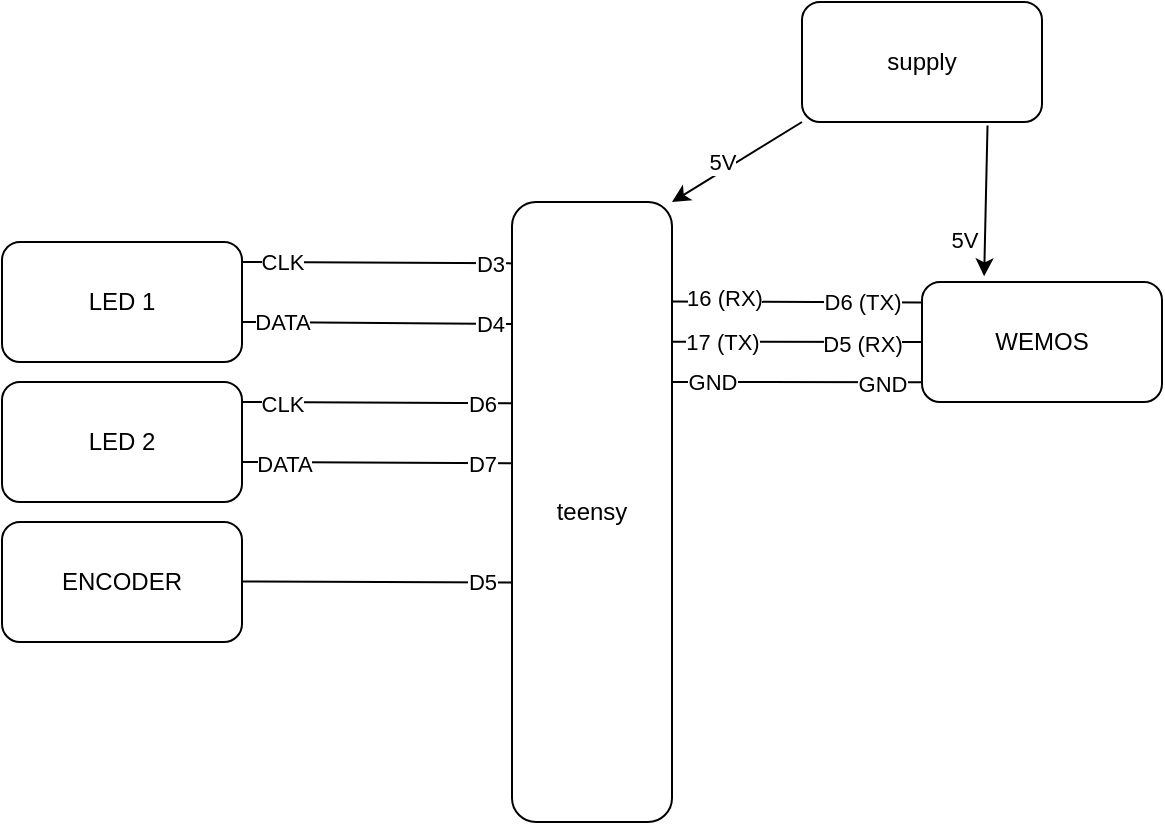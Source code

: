 <mxfile version="22.1.2" type="device">
  <diagram name="Page-1" id="C3hQV7v_ILVm_ndHf0w9">
    <mxGraphModel dx="1114" dy="803" grid="1" gridSize="10" guides="1" tooltips="1" connect="1" arrows="1" fold="1" page="1" pageScale="1" pageWidth="850" pageHeight="1100" math="0" shadow="0">
      <root>
        <mxCell id="0" />
        <mxCell id="1" parent="0" />
        <mxCell id="PmnncMvsqlEIMvX5Fx-m-3" style="rounded=0;orthogonalLoop=1;jettySize=auto;html=1;exitX=0.005;exitY=0.099;exitDx=0;exitDy=0;exitPerimeter=0;endArrow=none;endFill=0;" edge="1" parent="1" source="PmnncMvsqlEIMvX5Fx-m-1">
          <mxGeometry relative="1" as="geometry">
            <mxPoint x="250" y="190" as="targetPoint" />
            <mxPoint x="380" y="190" as="sourcePoint" />
          </mxGeometry>
        </mxCell>
        <mxCell id="PmnncMvsqlEIMvX5Fx-m-9" value="D3" style="edgeLabel;html=1;align=center;verticalAlign=middle;resizable=0;points=[];" vertex="1" connectable="0" parent="PmnncMvsqlEIMvX5Fx-m-3">
          <mxGeometry x="-0.831" relative="1" as="geometry">
            <mxPoint as="offset" />
          </mxGeometry>
        </mxCell>
        <mxCell id="PmnncMvsqlEIMvX5Fx-m-10" value="CLK" style="edgeLabel;html=1;align=center;verticalAlign=middle;resizable=0;points=[];" vertex="1" connectable="0" parent="PmnncMvsqlEIMvX5Fx-m-3">
          <mxGeometry x="0.765" relative="1" as="geometry">
            <mxPoint x="4" as="offset" />
          </mxGeometry>
        </mxCell>
        <mxCell id="PmnncMvsqlEIMvX5Fx-m-1" value="teensy" style="rounded=1;whiteSpace=wrap;html=1;" vertex="1" parent="1">
          <mxGeometry x="385" y="160" width="80" height="310" as="geometry" />
        </mxCell>
        <mxCell id="PmnncMvsqlEIMvX5Fx-m-4" value="LED 1" style="rounded=1;whiteSpace=wrap;html=1;" vertex="1" parent="1">
          <mxGeometry x="130" y="180" width="120" height="60" as="geometry" />
        </mxCell>
        <mxCell id="PmnncMvsqlEIMvX5Fx-m-5" value="LED 2" style="rounded=1;whiteSpace=wrap;html=1;" vertex="1" parent="1">
          <mxGeometry x="130" y="250" width="120" height="60" as="geometry" />
        </mxCell>
        <mxCell id="PmnncMvsqlEIMvX5Fx-m-6" style="rounded=0;orthogonalLoop=1;jettySize=auto;html=1;exitX=0.005;exitY=0.389;exitDx=0;exitDy=0;entryX=1;entryY=0.5;entryDx=0;entryDy=0;exitPerimeter=0;endArrow=none;endFill=0;" edge="1" parent="1">
          <mxGeometry relative="1" as="geometry">
            <mxPoint x="250" y="260" as="targetPoint" />
            <mxPoint x="385.4" y="260.59" as="sourcePoint" />
          </mxGeometry>
        </mxCell>
        <mxCell id="PmnncMvsqlEIMvX5Fx-m-14" value="D6" style="edgeLabel;html=1;align=center;verticalAlign=middle;resizable=0;points=[];" vertex="1" connectable="0" parent="PmnncMvsqlEIMvX5Fx-m-6">
          <mxGeometry x="-0.667" y="1" relative="1" as="geometry">
            <mxPoint x="7" y="-1" as="offset" />
          </mxGeometry>
        </mxCell>
        <mxCell id="PmnncMvsqlEIMvX5Fx-m-15" value="CLK" style="edgeLabel;html=1;align=center;verticalAlign=middle;resizable=0;points=[];" vertex="1" connectable="0" parent="PmnncMvsqlEIMvX5Fx-m-6">
          <mxGeometry x="0.709" y="-1" relative="1" as="geometry">
            <mxPoint y="2" as="offset" />
          </mxGeometry>
        </mxCell>
        <mxCell id="PmnncMvsqlEIMvX5Fx-m-11" style="rounded=0;orthogonalLoop=1;jettySize=auto;html=1;exitX=0.005;exitY=0.099;exitDx=0;exitDy=0;exitPerimeter=0;endArrow=none;endFill=0;" edge="1" parent="1">
          <mxGeometry relative="1" as="geometry">
            <mxPoint x="250" y="220" as="targetPoint" />
            <mxPoint x="385" y="221" as="sourcePoint" />
          </mxGeometry>
        </mxCell>
        <mxCell id="PmnncMvsqlEIMvX5Fx-m-12" value="D4" style="edgeLabel;html=1;align=center;verticalAlign=middle;resizable=0;points=[];" vertex="1" connectable="0" parent="PmnncMvsqlEIMvX5Fx-m-11">
          <mxGeometry x="-0.831" relative="1" as="geometry">
            <mxPoint as="offset" />
          </mxGeometry>
        </mxCell>
        <mxCell id="PmnncMvsqlEIMvX5Fx-m-13" value="DATA" style="edgeLabel;html=1;align=center;verticalAlign=middle;resizable=0;points=[];" vertex="1" connectable="0" parent="PmnncMvsqlEIMvX5Fx-m-11">
          <mxGeometry x="0.765" relative="1" as="geometry">
            <mxPoint x="4" as="offset" />
          </mxGeometry>
        </mxCell>
        <mxCell id="PmnncMvsqlEIMvX5Fx-m-16" style="rounded=0;orthogonalLoop=1;jettySize=auto;html=1;exitX=0.005;exitY=0.389;exitDx=0;exitDy=0;entryX=1;entryY=0.5;entryDx=0;entryDy=0;exitPerimeter=0;endArrow=none;endFill=0;" edge="1" parent="1">
          <mxGeometry relative="1" as="geometry">
            <mxPoint x="249.6" y="290" as="targetPoint" />
            <mxPoint x="385" y="290.59" as="sourcePoint" />
          </mxGeometry>
        </mxCell>
        <mxCell id="PmnncMvsqlEIMvX5Fx-m-17" value="D7" style="edgeLabel;html=1;align=center;verticalAlign=middle;resizable=0;points=[];" vertex="1" connectable="0" parent="PmnncMvsqlEIMvX5Fx-m-16">
          <mxGeometry x="-0.667" y="1" relative="1" as="geometry">
            <mxPoint x="7" y="-1" as="offset" />
          </mxGeometry>
        </mxCell>
        <mxCell id="PmnncMvsqlEIMvX5Fx-m-18" value="DATA" style="edgeLabel;html=1;align=center;verticalAlign=middle;resizable=0;points=[];" vertex="1" connectable="0" parent="PmnncMvsqlEIMvX5Fx-m-16">
          <mxGeometry x="0.709" y="-1" relative="1" as="geometry">
            <mxPoint x="1" y="2" as="offset" />
          </mxGeometry>
        </mxCell>
        <mxCell id="PmnncMvsqlEIMvX5Fx-m-19" value="ENCODER" style="rounded=1;whiteSpace=wrap;html=1;" vertex="1" parent="1">
          <mxGeometry x="130" y="320" width="120" height="60" as="geometry" />
        </mxCell>
        <mxCell id="PmnncMvsqlEIMvX5Fx-m-20" style="rounded=0;orthogonalLoop=1;jettySize=auto;html=1;exitX=0.005;exitY=0.389;exitDx=0;exitDy=0;entryX=1;entryY=0.5;entryDx=0;entryDy=0;exitPerimeter=0;endArrow=none;endFill=0;" edge="1" parent="1">
          <mxGeometry relative="1" as="geometry">
            <mxPoint x="250.0" y="349.69" as="targetPoint" />
            <mxPoint x="385.4" y="350.28" as="sourcePoint" />
          </mxGeometry>
        </mxCell>
        <mxCell id="PmnncMvsqlEIMvX5Fx-m-21" value="D5" style="edgeLabel;html=1;align=center;verticalAlign=middle;resizable=0;points=[];" vertex="1" connectable="0" parent="PmnncMvsqlEIMvX5Fx-m-20">
          <mxGeometry x="-0.667" y="1" relative="1" as="geometry">
            <mxPoint x="7" y="-1" as="offset" />
          </mxGeometry>
        </mxCell>
        <mxCell id="PmnncMvsqlEIMvX5Fx-m-23" value="WEMOS" style="rounded=1;whiteSpace=wrap;html=1;" vertex="1" parent="1">
          <mxGeometry x="590" y="200" width="120" height="60" as="geometry" />
        </mxCell>
        <mxCell id="PmnncMvsqlEIMvX5Fx-m-24" style="rounded=0;orthogonalLoop=1;jettySize=auto;html=1;exitX=0.989;exitY=0.183;exitDx=0;exitDy=0;entryX=-0.008;entryY=0.287;entryDx=0;entryDy=0;exitPerimeter=0;entryPerimeter=0;endArrow=none;endFill=0;" edge="1" parent="1">
          <mxGeometry relative="1" as="geometry">
            <mxPoint x="589.92" y="210.25" as="targetPoint" />
            <mxPoint x="465" y="209.76" as="sourcePoint" />
          </mxGeometry>
        </mxCell>
        <mxCell id="PmnncMvsqlEIMvX5Fx-m-25" value="16 (RX)" style="edgeLabel;html=1;align=center;verticalAlign=middle;resizable=0;points=[];" vertex="1" connectable="0" parent="PmnncMvsqlEIMvX5Fx-m-24">
          <mxGeometry x="-0.667" y="1" relative="1" as="geometry">
            <mxPoint x="5" y="-1" as="offset" />
          </mxGeometry>
        </mxCell>
        <mxCell id="PmnncMvsqlEIMvX5Fx-m-28" value="D6 (TX)" style="edgeLabel;html=1;align=center;verticalAlign=middle;resizable=0;points=[];" vertex="1" connectable="0" parent="PmnncMvsqlEIMvX5Fx-m-24">
          <mxGeometry x="0.581" relative="1" as="geometry">
            <mxPoint x="-4" as="offset" />
          </mxGeometry>
        </mxCell>
        <mxCell id="PmnncMvsqlEIMvX5Fx-m-26" style="rounded=0;orthogonalLoop=1;jettySize=auto;html=1;exitX=0.989;exitY=0.183;exitDx=0;exitDy=0;entryX=0;entryY=0.5;entryDx=0;entryDy=0;exitPerimeter=0;endArrow=none;endFill=0;" edge="1" parent="1" target="PmnncMvsqlEIMvX5Fx-m-23">
          <mxGeometry relative="1" as="geometry">
            <mxPoint x="560" y="229.87" as="targetPoint" />
            <mxPoint x="465" y="229.87" as="sourcePoint" />
            <Array as="points">
              <mxPoint x="580" y="230" />
            </Array>
          </mxGeometry>
        </mxCell>
        <mxCell id="PmnncMvsqlEIMvX5Fx-m-27" value="17 (TX)" style="edgeLabel;html=1;align=center;verticalAlign=middle;resizable=0;points=[];" vertex="1" connectable="0" parent="PmnncMvsqlEIMvX5Fx-m-26">
          <mxGeometry x="-0.667" y="1" relative="1" as="geometry">
            <mxPoint x="4" y="1" as="offset" />
          </mxGeometry>
        </mxCell>
        <mxCell id="PmnncMvsqlEIMvX5Fx-m-29" value="D5 (RX)" style="edgeLabel;html=1;align=center;verticalAlign=middle;resizable=0;points=[];" vertex="1" connectable="0" parent="PmnncMvsqlEIMvX5Fx-m-26">
          <mxGeometry x="0.516" y="-1" relative="1" as="geometry">
            <mxPoint as="offset" />
          </mxGeometry>
        </mxCell>
        <mxCell id="PmnncMvsqlEIMvX5Fx-m-30" style="rounded=0;orthogonalLoop=1;jettySize=auto;html=1;exitX=0.989;exitY=0.183;exitDx=0;exitDy=0;entryX=0;entryY=0.5;entryDx=0;entryDy=0;exitPerimeter=0;endArrow=none;endFill=0;" edge="1" parent="1">
          <mxGeometry relative="1" as="geometry">
            <mxPoint x="590" y="250.13" as="targetPoint" />
            <mxPoint x="465" y="250" as="sourcePoint" />
          </mxGeometry>
        </mxCell>
        <mxCell id="PmnncMvsqlEIMvX5Fx-m-31" value="GND" style="edgeLabel;html=1;align=center;verticalAlign=middle;resizable=0;points=[];" vertex="1" connectable="0" parent="PmnncMvsqlEIMvX5Fx-m-30">
          <mxGeometry x="-0.667" y="1" relative="1" as="geometry">
            <mxPoint x="-1" y="1" as="offset" />
          </mxGeometry>
        </mxCell>
        <mxCell id="PmnncMvsqlEIMvX5Fx-m-32" value="GND" style="edgeLabel;html=1;align=center;verticalAlign=middle;resizable=0;points=[];" vertex="1" connectable="0" parent="PmnncMvsqlEIMvX5Fx-m-30">
          <mxGeometry x="0.516" y="-1" relative="1" as="geometry">
            <mxPoint x="10" as="offset" />
          </mxGeometry>
        </mxCell>
        <mxCell id="PmnncMvsqlEIMvX5Fx-m-33" style="rounded=0;orthogonalLoop=1;jettySize=auto;html=1;entryX=0.259;entryY=-0.047;entryDx=0;entryDy=0;entryPerimeter=0;exitX=0.773;exitY=1.03;exitDx=0;exitDy=0;exitPerimeter=0;" edge="1" parent="1" source="PmnncMvsqlEIMvX5Fx-m-36" target="PmnncMvsqlEIMvX5Fx-m-23">
          <mxGeometry relative="1" as="geometry">
            <mxPoint x="645" y="190.13" as="targetPoint" />
            <mxPoint x="580" y="129.487" as="sourcePoint" />
          </mxGeometry>
        </mxCell>
        <mxCell id="PmnncMvsqlEIMvX5Fx-m-35" value="5V" style="edgeLabel;html=1;align=center;verticalAlign=middle;resizable=0;points=[];" vertex="1" connectable="0" parent="PmnncMvsqlEIMvX5Fx-m-33">
          <mxGeometry x="0.516" y="-1" relative="1" as="geometry">
            <mxPoint x="-10" as="offset" />
          </mxGeometry>
        </mxCell>
        <mxCell id="PmnncMvsqlEIMvX5Fx-m-36" value="supply" style="rounded=1;whiteSpace=wrap;html=1;" vertex="1" parent="1">
          <mxGeometry x="530" y="60" width="120" height="60" as="geometry" />
        </mxCell>
        <mxCell id="PmnncMvsqlEIMvX5Fx-m-37" style="rounded=0;orthogonalLoop=1;jettySize=auto;html=1;entryX=1;entryY=0;entryDx=0;entryDy=0;exitX=0.773;exitY=1.03;exitDx=0;exitDy=0;exitPerimeter=0;" edge="1" parent="1" target="PmnncMvsqlEIMvX5Fx-m-1">
          <mxGeometry relative="1" as="geometry">
            <mxPoint x="528" y="195" as="targetPoint" />
            <mxPoint x="530" y="120" as="sourcePoint" />
          </mxGeometry>
        </mxCell>
        <mxCell id="PmnncMvsqlEIMvX5Fx-m-38" value="5V" style="edgeLabel;html=1;align=center;verticalAlign=middle;resizable=0;points=[];" vertex="1" connectable="0" parent="PmnncMvsqlEIMvX5Fx-m-37">
          <mxGeometry x="0.516" y="-1" relative="1" as="geometry">
            <mxPoint x="10" y="-10" as="offset" />
          </mxGeometry>
        </mxCell>
      </root>
    </mxGraphModel>
  </diagram>
</mxfile>
